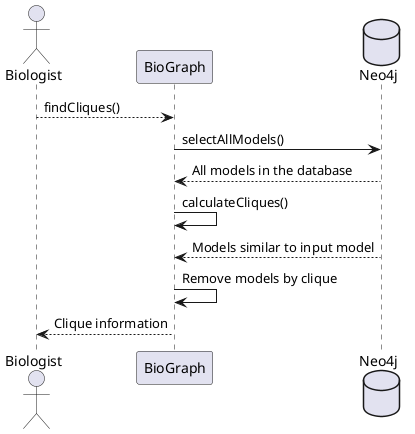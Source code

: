 @startuml
actor "Biologist" as User
participant "BioGraph" as System
database "Neo4j" as DB

User --> System: findCliques()
System -> DB: selectAllModels()
DB --> System: All models in the database
System -> System: calculateCliques()
DB ---> System: Models similar to input model
System -> System: Remove models by clique

System ---> User: Clique information

@enduml
